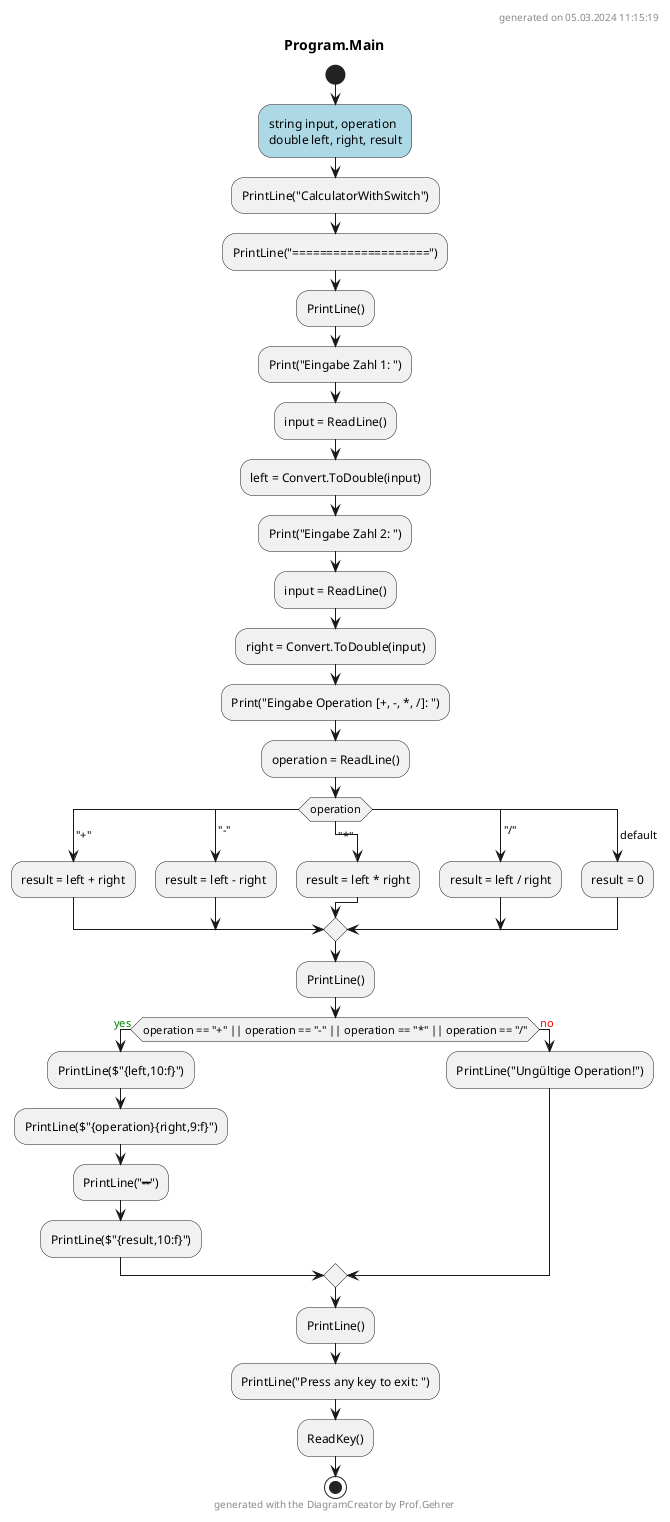 @startuml Program.Main
header
generated on 05.03.2024 11:15:19
end header
title Program.Main
start
#LightBlue:string input, operation
double left, right, result;
:PrintLine("CalculatorWithSwitch");
:PrintLine("====================");
:PrintLine();
:Print("Eingabe Zahl 1: ");
:input = ReadLine();
:left = Convert.ToDouble(input);
:Print("Eingabe Zahl 2: ");
:input = ReadLine();
:right = Convert.ToDouble(input);
:Print("Eingabe Operation [+, -, *, /]: ");
:operation = ReadLine();
switch (operation)
  case( "+" )
  :result = left + right;
  case( "-" )
  :result = left - right;
  case( "*" )
  :result = left * right;
  case( "/" )
  :result = left / right;
  case ( default )
  :result = 0;
endswitch
:PrintLine();
if (operation == "+" || operation == "-" || operation == "*" || operation == "/") then (<color:green>yes)
    :PrintLine($"{left,10:f}");
    :PrintLine($"{operation}{right,9:f}");
    :PrintLine("----------");
    :PrintLine($"{result,10:f}");
  else (<color:red>no)
      :PrintLine("Ungültige Operation!");
endif
:PrintLine();
:PrintLine("Press any key to exit: ");
:ReadKey();
footer
generated with the DiagramCreator by Prof.Gehrer
end footer
stop
@enduml
